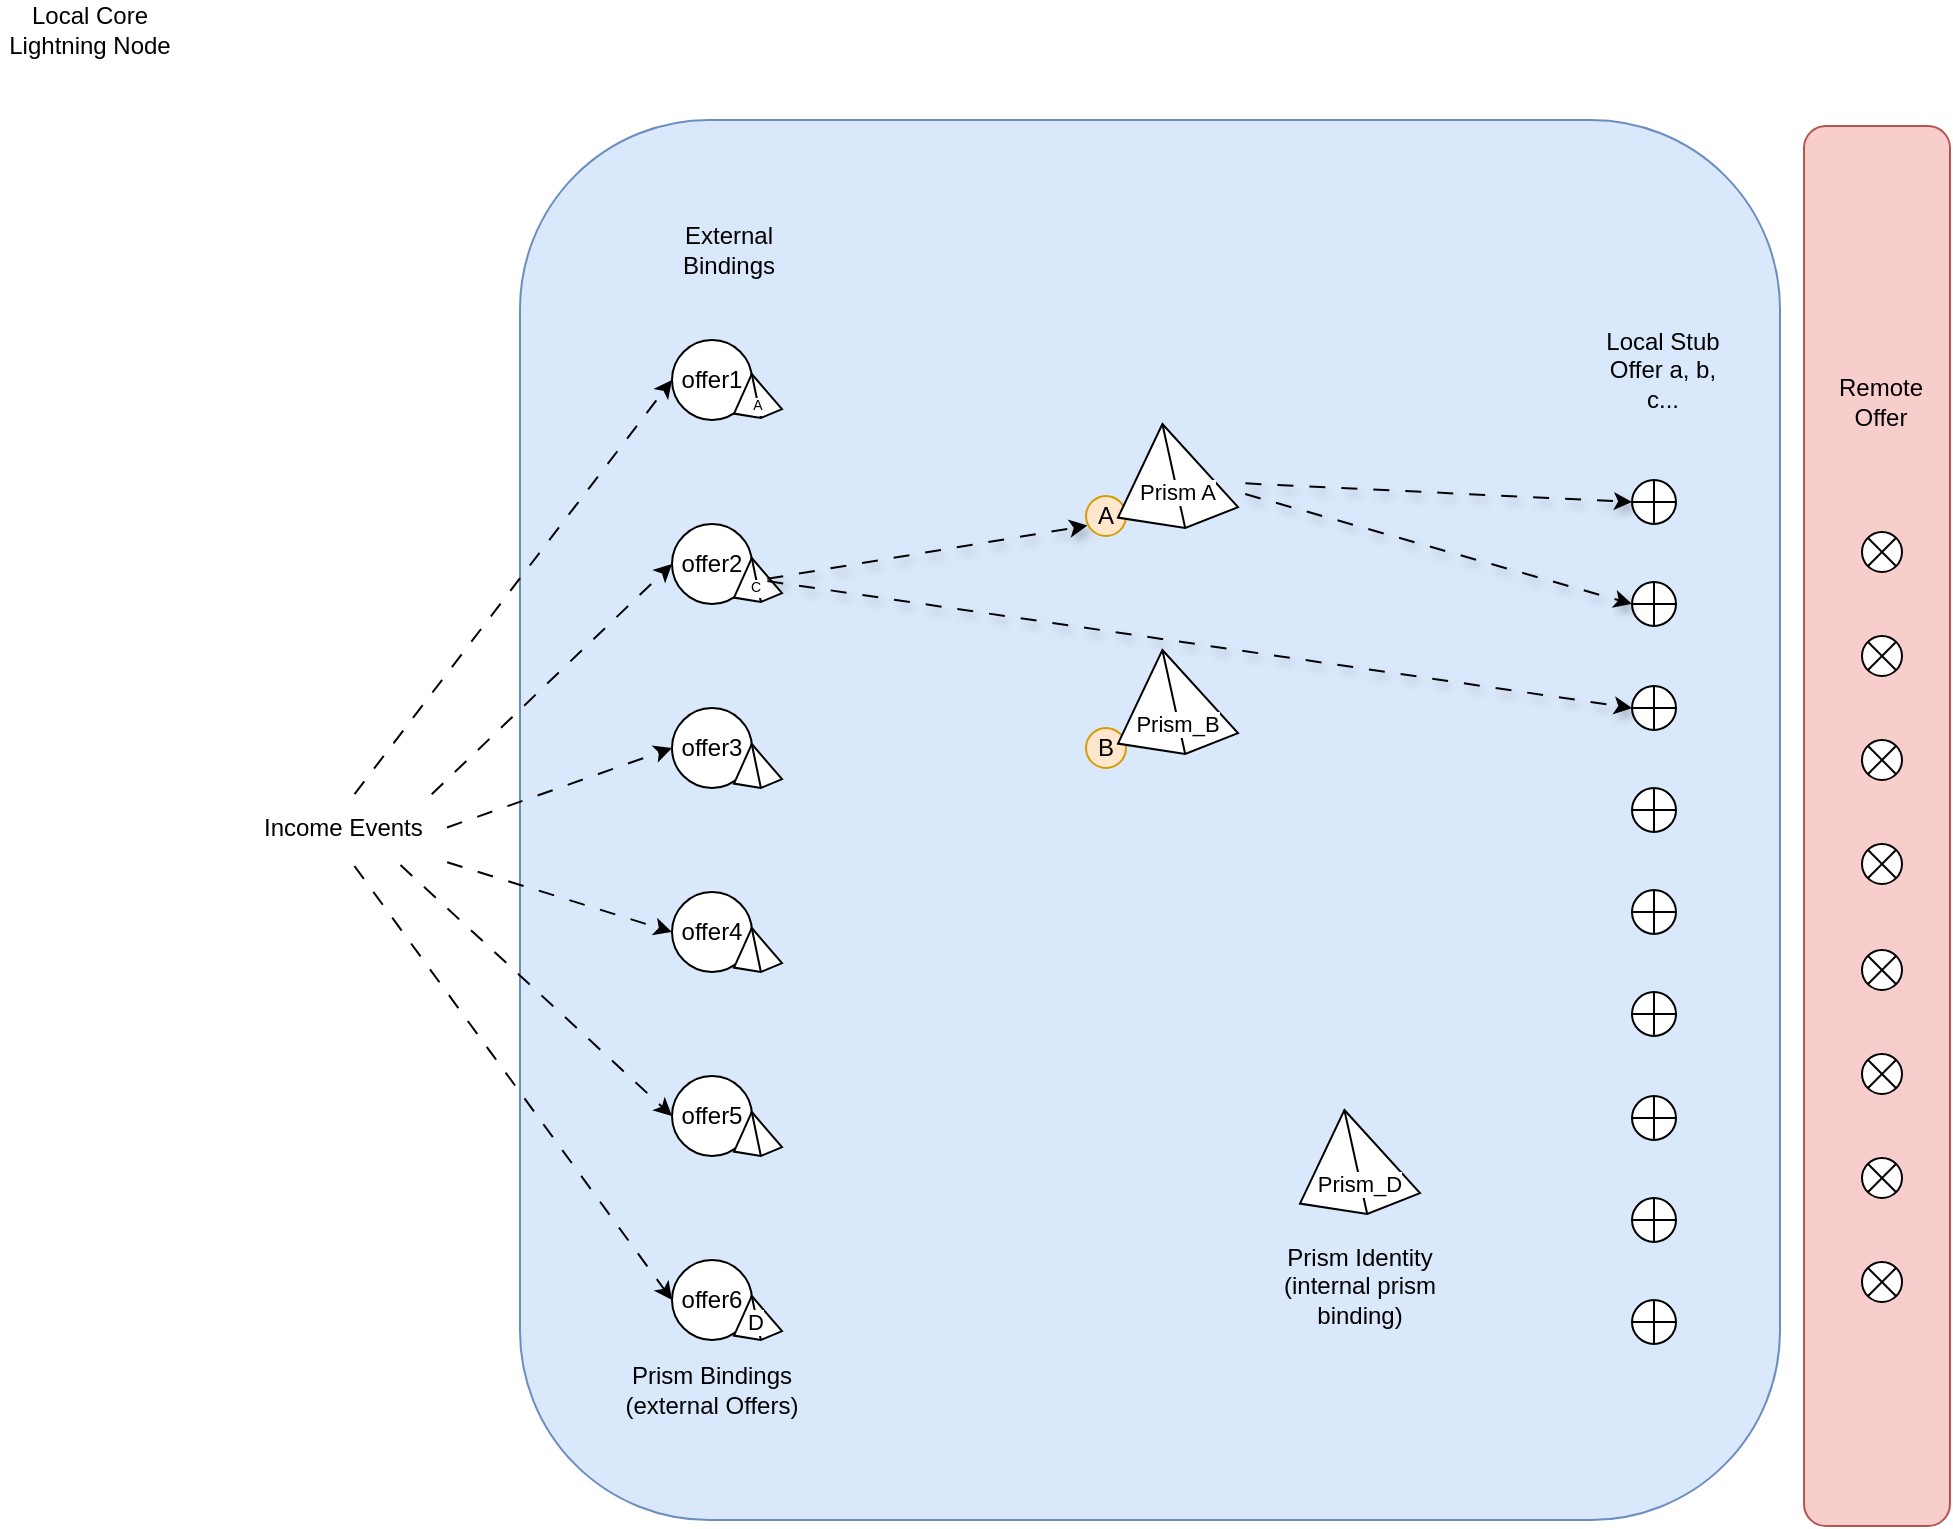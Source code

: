 <mxfile version="24.7.10">
  <diagram name="Page-1" id="5v8HJ1yWOcfsFn8PfRNU">
    <mxGraphModel dx="1948" dy="1653" grid="1" gridSize="10" guides="1" tooltips="1" connect="1" arrows="1" fold="1" page="1" pageScale="1" pageWidth="850" pageHeight="1100" math="0" shadow="0">
      <root>
        <mxCell id="0" />
        <mxCell id="1" parent="0" />
        <mxCell id="lW_S1ad1Wm1c-Adbqdd0-81" value="" style="rounded=1;whiteSpace=wrap;html=1;fillColor=#f8cecc;strokeColor=#b85450;" vertex="1" parent="1">
          <mxGeometry x="672" y="-77" width="73" height="700" as="geometry" />
        </mxCell>
        <mxCell id="lW_S1ad1Wm1c-Adbqdd0-80" value="" style="rounded=1;whiteSpace=wrap;html=1;fillColor=#dae8fc;strokeColor=#6c8ebf;" vertex="1" parent="1">
          <mxGeometry x="30" y="-80" width="630" height="700" as="geometry" />
        </mxCell>
        <mxCell id="lW_S1ad1Wm1c-Adbqdd0-2" value="offer6" style="ellipse;whiteSpace=wrap;html=1;aspect=fixed;direction=south;" vertex="1" parent="1">
          <mxGeometry x="106" y="490" width="40" height="40" as="geometry" />
        </mxCell>
        <mxCell id="lW_S1ad1Wm1c-Adbqdd0-3" value="offer5" style="ellipse;whiteSpace=wrap;html=1;aspect=fixed;direction=south;" vertex="1" parent="1">
          <mxGeometry x="106" y="398" width="40" height="40" as="geometry" />
        </mxCell>
        <mxCell id="lW_S1ad1Wm1c-Adbqdd0-4" value="offer4" style="ellipse;whiteSpace=wrap;html=1;aspect=fixed;direction=south;" vertex="1" parent="1">
          <mxGeometry x="106" y="306" width="40" height="40" as="geometry" />
        </mxCell>
        <mxCell id="lW_S1ad1Wm1c-Adbqdd0-5" value="offer3" style="ellipse;whiteSpace=wrap;html=1;aspect=fixed;direction=south;" vertex="1" parent="1">
          <mxGeometry x="106" y="214" width="40" height="40" as="geometry" />
        </mxCell>
        <mxCell id="lW_S1ad1Wm1c-Adbqdd0-6" value="offer2" style="ellipse;whiteSpace=wrap;html=1;aspect=fixed;direction=south;" vertex="1" parent="1">
          <mxGeometry x="106" y="122" width="40" height="40" as="geometry" />
        </mxCell>
        <mxCell id="lW_S1ad1Wm1c-Adbqdd0-7" value="offer1" style="ellipse;whiteSpace=wrap;html=1;aspect=fixed;direction=south;" vertex="1" parent="1">
          <mxGeometry x="106" y="30" width="40" height="40" as="geometry" />
        </mxCell>
        <mxCell id="lW_S1ad1Wm1c-Adbqdd0-50" value="" style="verticalLabelPosition=bottom;verticalAlign=top;html=1;shape=mxgraph.basic.pyramid;dx1=0.37;dx2=0.56;dy1=0.9;dy2=0.8;" vertex="1" parent="1">
          <mxGeometry x="420" y="415" width="60" height="52" as="geometry" />
        </mxCell>
        <mxCell id="lW_S1ad1Wm1c-Adbqdd0-51" value="Local Core Lightning Node" style="text;html=1;align=center;verticalAlign=middle;whiteSpace=wrap;rounded=0;" vertex="1" parent="1">
          <mxGeometry x="-230" y="-140" width="90" height="30" as="geometry" />
        </mxCell>
        <mxCell id="lW_S1ad1Wm1c-Adbqdd0-53" value="Income Events" style="text;html=1;whiteSpace=wrap;overflow=hidden;rounded=0;" vertex="1" parent="1">
          <mxGeometry x="-100" y="260" width="90" height="30" as="geometry" />
        </mxCell>
        <mxCell id="lW_S1ad1Wm1c-Adbqdd0-54" value="" style="endArrow=classic;html=1;rounded=0;exitX=0.5;exitY=0;exitDx=0;exitDy=0;entryX=0.5;entryY=1;entryDx=0;entryDy=0;flowAnimation=1;" edge="1" parent="1" source="lW_S1ad1Wm1c-Adbqdd0-53" target="lW_S1ad1Wm1c-Adbqdd0-7">
          <mxGeometry width="50" height="50" relative="1" as="geometry">
            <mxPoint x="240" y="240" as="sourcePoint" />
            <mxPoint x="290" y="190" as="targetPoint" />
          </mxGeometry>
        </mxCell>
        <mxCell id="lW_S1ad1Wm1c-Adbqdd0-55" value="" style="endArrow=classic;html=1;rounded=0;exitX=0.924;exitY=-0.01;exitDx=0;exitDy=0;entryX=0.5;entryY=1;entryDx=0;entryDy=0;exitPerimeter=0;flowAnimation=1;" edge="1" parent="1" source="lW_S1ad1Wm1c-Adbqdd0-53" target="lW_S1ad1Wm1c-Adbqdd0-6">
          <mxGeometry width="50" height="50" relative="1" as="geometry">
            <mxPoint y="270" as="sourcePoint" />
            <mxPoint x="116" y="60" as="targetPoint" />
          </mxGeometry>
        </mxCell>
        <mxCell id="lW_S1ad1Wm1c-Adbqdd0-56" value="" style="endArrow=classic;html=1;rounded=0;exitX=1;exitY=0.5;exitDx=0;exitDy=0;entryX=0.5;entryY=1;entryDx=0;entryDy=0;flowAnimation=1;" edge="1" parent="1" source="lW_S1ad1Wm1c-Adbqdd0-53" target="lW_S1ad1Wm1c-Adbqdd0-5">
          <mxGeometry width="50" height="50" relative="1" as="geometry">
            <mxPoint x="10" y="280" as="sourcePoint" />
            <mxPoint x="126" y="70" as="targetPoint" />
          </mxGeometry>
        </mxCell>
        <mxCell id="lW_S1ad1Wm1c-Adbqdd0-57" value="" style="endArrow=classic;html=1;rounded=0;exitX=1;exitY=1;exitDx=0;exitDy=0;entryX=0.5;entryY=1;entryDx=0;entryDy=0;flowAnimation=1;" edge="1" parent="1" source="lW_S1ad1Wm1c-Adbqdd0-53" target="lW_S1ad1Wm1c-Adbqdd0-4">
          <mxGeometry width="50" height="50" relative="1" as="geometry">
            <mxPoint x="20" y="290" as="sourcePoint" />
            <mxPoint x="136" y="80" as="targetPoint" />
          </mxGeometry>
        </mxCell>
        <mxCell id="lW_S1ad1Wm1c-Adbqdd0-58" value="" style="endArrow=classic;html=1;rounded=0;exitX=0.75;exitY=1;exitDx=0;exitDy=0;entryX=0.5;entryY=1;entryDx=0;entryDy=0;flowAnimation=1;" edge="1" parent="1" source="lW_S1ad1Wm1c-Adbqdd0-53" target="lW_S1ad1Wm1c-Adbqdd0-3">
          <mxGeometry width="50" height="50" relative="1" as="geometry">
            <mxPoint x="30" y="300" as="sourcePoint" />
            <mxPoint x="146" y="90" as="targetPoint" />
          </mxGeometry>
        </mxCell>
        <mxCell id="lW_S1ad1Wm1c-Adbqdd0-59" value="" style="endArrow=classic;html=1;rounded=0;exitX=0.5;exitY=1;exitDx=0;exitDy=0;entryX=0.5;entryY=1;entryDx=0;entryDy=0;flowAnimation=1;" edge="1" parent="1" source="lW_S1ad1Wm1c-Adbqdd0-53" target="lW_S1ad1Wm1c-Adbqdd0-2">
          <mxGeometry width="50" height="50" relative="1" as="geometry">
            <mxPoint x="40" y="310" as="sourcePoint" />
            <mxPoint x="156" y="100" as="targetPoint" />
          </mxGeometry>
        </mxCell>
        <mxCell id="lW_S1ad1Wm1c-Adbqdd0-61" value="Prism Identity (internal prism binding)" style="text;html=1;align=center;verticalAlign=middle;whiteSpace=wrap;rounded=0;" vertex="1" parent="1">
          <mxGeometry x="405" y="488" width="90" height="30" as="geometry" />
        </mxCell>
        <mxCell id="lW_S1ad1Wm1c-Adbqdd0-63" value="" style="verticalLabelPosition=bottom;verticalAlign=top;html=1;shape=mxgraph.basic.pyramid;dx1=0.37;dx2=0.56;dy1=0.9;dy2=0.8;" vertex="1" parent="1">
          <mxGeometry x="137" y="47" width="24" height="22" as="geometry" />
        </mxCell>
        <mxCell id="lW_S1ad1Wm1c-Adbqdd0-65" value="" style="verticalLabelPosition=bottom;verticalAlign=top;html=1;shape=mxgraph.basic.pyramid;dx1=0.37;dx2=0.56;dy1=0.9;dy2=0.8;" vertex="1" parent="1">
          <mxGeometry x="137" y="139" width="24" height="22" as="geometry" />
        </mxCell>
        <mxCell id="lW_S1ad1Wm1c-Adbqdd0-66" value="" style="verticalLabelPosition=bottom;verticalAlign=top;html=1;shape=mxgraph.basic.pyramid;dx1=0.37;dx2=0.56;dy1=0.9;dy2=0.8;" vertex="1" parent="1">
          <mxGeometry x="137" y="232" width="24" height="22" as="geometry" />
        </mxCell>
        <mxCell id="lW_S1ad1Wm1c-Adbqdd0-67" value="" style="verticalLabelPosition=bottom;verticalAlign=top;html=1;shape=mxgraph.basic.pyramid;dx1=0.37;dx2=0.56;dy1=0.9;dy2=0.8;" vertex="1" parent="1">
          <mxGeometry x="137" y="324" width="24" height="22" as="geometry" />
        </mxCell>
        <mxCell id="lW_S1ad1Wm1c-Adbqdd0-68" value="" style="verticalLabelPosition=bottom;verticalAlign=top;html=1;shape=mxgraph.basic.pyramid;dx1=0.37;dx2=0.56;dy1=0.9;dy2=0.8;" vertex="1" parent="1">
          <mxGeometry x="137" y="416" width="24" height="22" as="geometry" />
        </mxCell>
        <mxCell id="lW_S1ad1Wm1c-Adbqdd0-70" value="" style="verticalLabelPosition=bottom;verticalAlign=top;html=1;shape=mxgraph.basic.pyramid;dx1=0.37;dx2=0.56;dy1=0.9;dy2=0.8;" vertex="1" parent="1">
          <mxGeometry x="137" y="508" width="24" height="22" as="geometry" />
        </mxCell>
        <mxCell id="lW_S1ad1Wm1c-Adbqdd0-71" value="" style="shape=orEllipse;perimeter=ellipsePerimeter;whiteSpace=wrap;html=1;backgroundOutline=1;" vertex="1" parent="1">
          <mxGeometry x="586" y="100" width="22" height="22" as="geometry" />
        </mxCell>
        <mxCell id="lW_S1ad1Wm1c-Adbqdd0-78" value="Local Stub Offer a, b, c..." style="text;html=1;align=center;verticalAlign=middle;whiteSpace=wrap;rounded=0;" vertex="1" parent="1">
          <mxGeometry x="567" y="30" width="69" height="30" as="geometry" />
        </mxCell>
        <mxCell id="lW_S1ad1Wm1c-Adbqdd0-79" value="Prism Bindings (external Offers)" style="text;html=1;align=center;verticalAlign=middle;whiteSpace=wrap;rounded=0;" vertex="1" parent="1">
          <mxGeometry x="81" y="540" width="90" height="30" as="geometry" />
        </mxCell>
        <mxCell id="lW_S1ad1Wm1c-Adbqdd0-84" value="" style="shape=orEllipse;perimeter=ellipsePerimeter;whiteSpace=wrap;html=1;backgroundOutline=1;" vertex="1" parent="1">
          <mxGeometry x="586" y="305" width="22" height="22" as="geometry" />
        </mxCell>
        <mxCell id="lW_S1ad1Wm1c-Adbqdd0-85" value="" style="shape=orEllipse;perimeter=ellipsePerimeter;whiteSpace=wrap;html=1;backgroundOutline=1;" vertex="1" parent="1">
          <mxGeometry x="586" y="408" width="22" height="22" as="geometry" />
        </mxCell>
        <mxCell id="lW_S1ad1Wm1c-Adbqdd0-86" value="" style="shape=orEllipse;perimeter=ellipsePerimeter;whiteSpace=wrap;html=1;backgroundOutline=1;" vertex="1" parent="1">
          <mxGeometry x="586" y="510" width="22" height="22" as="geometry" />
        </mxCell>
        <mxCell id="lW_S1ad1Wm1c-Adbqdd0-88" value="Remote Offer" style="text;html=1;align=center;verticalAlign=middle;whiteSpace=wrap;rounded=0;" vertex="1" parent="1">
          <mxGeometry x="676" y="46" width="69" height="30" as="geometry" />
        </mxCell>
        <mxCell id="lW_S1ad1Wm1c-Adbqdd0-91" value="" style="endArrow=classic;html=1;rounded=0;shadow=1;flowAnimation=1;entryX=0.739;entryY=0.965;entryDx=0;entryDy=0;entryPerimeter=0;" edge="1" parent="1" target="lW_S1ad1Wm1c-Adbqdd0-107">
          <mxGeometry width="50" height="50" relative="1" as="geometry">
            <mxPoint x="150" y="150" as="sourcePoint" />
            <mxPoint x="200" y="100" as="targetPoint" />
          </mxGeometry>
        </mxCell>
        <mxCell id="lW_S1ad1Wm1c-Adbqdd0-93" value="" style="shape=orEllipse;perimeter=ellipsePerimeter;whiteSpace=wrap;html=1;backgroundOutline=1;" vertex="1" parent="1">
          <mxGeometry x="586" y="203" width="22" height="22" as="geometry" />
        </mxCell>
        <mxCell id="lW_S1ad1Wm1c-Adbqdd0-94" value="" style="shape=orEllipse;perimeter=ellipsePerimeter;whiteSpace=wrap;html=1;backgroundOutline=1;" vertex="1" parent="1">
          <mxGeometry x="586" y="151" width="22" height="22" as="geometry" />
        </mxCell>
        <mxCell id="lW_S1ad1Wm1c-Adbqdd0-95" value="" style="shape=orEllipse;perimeter=ellipsePerimeter;whiteSpace=wrap;html=1;backgroundOutline=1;" vertex="1" parent="1">
          <mxGeometry x="586" y="254" width="22" height="22" as="geometry" />
        </mxCell>
        <mxCell id="lW_S1ad1Wm1c-Adbqdd0-96" value="" style="shape=orEllipse;perimeter=ellipsePerimeter;whiteSpace=wrap;html=1;backgroundOutline=1;" vertex="1" parent="1">
          <mxGeometry x="586" y="356" width="22" height="22" as="geometry" />
        </mxCell>
        <mxCell id="lW_S1ad1Wm1c-Adbqdd0-97" value="" style="shape=orEllipse;perimeter=ellipsePerimeter;whiteSpace=wrap;html=1;backgroundOutline=1;" vertex="1" parent="1">
          <mxGeometry x="586" y="459" width="22" height="22" as="geometry" />
        </mxCell>
        <mxCell id="lW_S1ad1Wm1c-Adbqdd0-98" value="" style="endArrow=classic;html=1;rounded=0;shadow=1;flowAnimation=1;entryX=0;entryY=0.5;entryDx=0;entryDy=0;" edge="1" parent="1" target="lW_S1ad1Wm1c-Adbqdd0-93">
          <mxGeometry width="50" height="50" relative="1" as="geometry">
            <mxPoint x="150" y="150" as="sourcePoint" />
            <mxPoint x="304" y="134" as="targetPoint" />
          </mxGeometry>
        </mxCell>
        <mxCell id="lW_S1ad1Wm1c-Adbqdd0-99" value="Prism_A" style="text;html=1;align=center;verticalAlign=middle;whiteSpace=wrap;rounded=0;fontFamily=Helvetica;fontSize=11;fontColor=default;labelBackgroundColor=default;" vertex="1" parent="1">
          <mxGeometry x="329" y="94" width="60" height="30" as="geometry" />
        </mxCell>
        <mxCell id="lW_S1ad1Wm1c-Adbqdd0-102" value="Prism_D" style="text;html=1;align=center;verticalAlign=middle;whiteSpace=wrap;rounded=0;fontFamily=Helvetica;fontSize=11;fontColor=default;labelBackgroundColor=default;" vertex="1" parent="1">
          <mxGeometry x="420" y="437" width="60" height="30" as="geometry" />
        </mxCell>
        <mxCell id="lW_S1ad1Wm1c-Adbqdd0-103" value="D" style="text;html=1;align=center;verticalAlign=middle;whiteSpace=wrap;rounded=0;fontFamily=Helvetica;fontSize=11;fontColor=default;labelBackgroundColor=default;" vertex="1" parent="1">
          <mxGeometry x="118" y="506" width="60" height="30" as="geometry" />
        </mxCell>
        <mxCell id="lW_S1ad1Wm1c-Adbqdd0-104" value="A" style="text;html=1;align=center;verticalAlign=middle;whiteSpace=wrap;rounded=0;fontFamily=Helvetica;fontSize=7;fontColor=default;labelBackgroundColor=default;" vertex="1" parent="1">
          <mxGeometry x="119" y="48" width="60" height="30" as="geometry" />
        </mxCell>
        <mxCell id="lW_S1ad1Wm1c-Adbqdd0-105" value="C" style="text;html=1;align=center;verticalAlign=middle;whiteSpace=wrap;rounded=0;fontFamily=Helvetica;fontSize=7;fontColor=default;labelBackgroundColor=default;" vertex="1" parent="1">
          <mxGeometry x="118" y="139" width="60" height="30" as="geometry" />
        </mxCell>
        <mxCell id="lW_S1ad1Wm1c-Adbqdd0-106" value="External Bindings" style="text;html=1;align=center;verticalAlign=middle;whiteSpace=wrap;rounded=0;" vertex="1" parent="1">
          <mxGeometry x="100" y="-30" width="69" height="30" as="geometry" />
        </mxCell>
        <mxCell id="lW_S1ad1Wm1c-Adbqdd0-107" value="A" style="ellipse;whiteSpace=wrap;html=1;aspect=fixed;direction=south;fillColor=#ffe6cc;strokeColor=#d79b00;" vertex="1" parent="1">
          <mxGeometry x="313" y="108" width="20" height="20" as="geometry" />
        </mxCell>
        <mxCell id="lW_S1ad1Wm1c-Adbqdd0-46" value="" style="verticalLabelPosition=bottom;verticalAlign=top;html=1;shape=mxgraph.basic.pyramid;dx1=0.37;dx2=0.56;dy1=0.9;dy2=0.8;" vertex="1" parent="1">
          <mxGeometry x="329" y="72" width="60" height="52" as="geometry" />
        </mxCell>
        <mxCell id="lW_S1ad1Wm1c-Adbqdd0-110" value="Prism A" style="text;html=1;align=center;verticalAlign=middle;whiteSpace=wrap;rounded=0;fontFamily=Helvetica;fontSize=11;fontColor=default;labelBackgroundColor=default;" vertex="1" parent="1">
          <mxGeometry x="329" y="92" width="60" height="28" as="geometry" />
        </mxCell>
        <mxCell id="lW_S1ad1Wm1c-Adbqdd0-112" value="B" style="ellipse;whiteSpace=wrap;html=1;aspect=fixed;direction=south;fillColor=#ffe6cc;strokeColor=#d79b00;" vertex="1" parent="1">
          <mxGeometry x="313" y="224" width="20" height="20" as="geometry" />
        </mxCell>
        <mxCell id="lW_S1ad1Wm1c-Adbqdd0-48" value="" style="verticalLabelPosition=bottom;verticalAlign=top;html=1;shape=mxgraph.basic.pyramid;dx1=0.37;dx2=0.56;dy1=0.9;dy2=0.8;" vertex="1" parent="1">
          <mxGeometry x="329" y="185" width="60" height="52" as="geometry" />
        </mxCell>
        <mxCell id="lW_S1ad1Wm1c-Adbqdd0-100" value="Prism_B" style="text;html=1;align=center;verticalAlign=middle;whiteSpace=wrap;rounded=0;fontFamily=Helvetica;fontSize=11;fontColor=default;labelBackgroundColor=default;" vertex="1" parent="1">
          <mxGeometry x="329" y="207" width="60" height="30" as="geometry" />
        </mxCell>
        <mxCell id="lW_S1ad1Wm1c-Adbqdd0-113" value="" style="endArrow=classic;html=1;rounded=0;shadow=1;flowAnimation=1;entryX=0;entryY=0.5;entryDx=0;entryDy=0;exitX=1;exitY=0.5;exitDx=0;exitDy=0;" edge="1" parent="1" source="lW_S1ad1Wm1c-Adbqdd0-110" target="lW_S1ad1Wm1c-Adbqdd0-94">
          <mxGeometry width="50" height="50" relative="1" as="geometry">
            <mxPoint x="160" y="160" as="sourcePoint" />
            <mxPoint x="260" y="101" as="targetPoint" />
          </mxGeometry>
        </mxCell>
        <mxCell id="lW_S1ad1Wm1c-Adbqdd0-114" value="" style="endArrow=classic;html=1;rounded=0;shadow=1;flowAnimation=1;entryX=0;entryY=0.5;entryDx=0;entryDy=0;exitX=1;exitY=0.25;exitDx=0;exitDy=0;" edge="1" parent="1" source="lW_S1ad1Wm1c-Adbqdd0-99" target="lW_S1ad1Wm1c-Adbqdd0-71">
          <mxGeometry width="50" height="50" relative="1" as="geometry">
            <mxPoint x="330" y="110" as="sourcePoint" />
            <mxPoint x="596" y="224" as="targetPoint" />
          </mxGeometry>
        </mxCell>
        <mxCell id="lW_S1ad1Wm1c-Adbqdd0-115" value="" style="shape=sumEllipse;perimeter=ellipsePerimeter;whiteSpace=wrap;html=1;backgroundOutline=1;fontFamily=Helvetica;fontSize=11;fontColor=default;labelBackgroundColor=default;" vertex="1" parent="1">
          <mxGeometry x="701" y="178" width="20" height="20" as="geometry" />
        </mxCell>
        <mxCell id="lW_S1ad1Wm1c-Adbqdd0-116" value="" style="shape=sumEllipse;perimeter=ellipsePerimeter;whiteSpace=wrap;html=1;backgroundOutline=1;fontFamily=Helvetica;fontSize=11;fontColor=default;labelBackgroundColor=default;" vertex="1" parent="1">
          <mxGeometry x="701" y="126" width="20" height="20" as="geometry" />
        </mxCell>
        <mxCell id="lW_S1ad1Wm1c-Adbqdd0-117" value="" style="shape=sumEllipse;perimeter=ellipsePerimeter;whiteSpace=wrap;html=1;backgroundOutline=1;fontFamily=Helvetica;fontSize=11;fontColor=default;labelBackgroundColor=default;" vertex="1" parent="1">
          <mxGeometry x="701" y="230" width="20" height="20" as="geometry" />
        </mxCell>
        <mxCell id="lW_S1ad1Wm1c-Adbqdd0-118" value="" style="shape=sumEllipse;perimeter=ellipsePerimeter;whiteSpace=wrap;html=1;backgroundOutline=1;fontFamily=Helvetica;fontSize=11;fontColor=default;labelBackgroundColor=default;" vertex="1" parent="1">
          <mxGeometry x="701" y="282" width="20" height="20" as="geometry" />
        </mxCell>
        <mxCell id="lW_S1ad1Wm1c-Adbqdd0-119" value="" style="shape=sumEllipse;perimeter=ellipsePerimeter;whiteSpace=wrap;html=1;backgroundOutline=1;fontFamily=Helvetica;fontSize=11;fontColor=default;labelBackgroundColor=default;" vertex="1" parent="1">
          <mxGeometry x="701" y="335" width="20" height="20" as="geometry" />
        </mxCell>
        <mxCell id="lW_S1ad1Wm1c-Adbqdd0-120" value="" style="shape=sumEllipse;perimeter=ellipsePerimeter;whiteSpace=wrap;html=1;backgroundOutline=1;fontFamily=Helvetica;fontSize=11;fontColor=default;labelBackgroundColor=default;" vertex="1" parent="1">
          <mxGeometry x="701" y="387" width="20" height="20" as="geometry" />
        </mxCell>
        <mxCell id="lW_S1ad1Wm1c-Adbqdd0-121" value="" style="shape=sumEllipse;perimeter=ellipsePerimeter;whiteSpace=wrap;html=1;backgroundOutline=1;fontFamily=Helvetica;fontSize=11;fontColor=default;labelBackgroundColor=default;" vertex="1" parent="1">
          <mxGeometry x="701" y="439" width="20" height="20" as="geometry" />
        </mxCell>
        <mxCell id="lW_S1ad1Wm1c-Adbqdd0-122" value="" style="shape=sumEllipse;perimeter=ellipsePerimeter;whiteSpace=wrap;html=1;backgroundOutline=1;fontFamily=Helvetica;fontSize=11;fontColor=default;labelBackgroundColor=default;" vertex="1" parent="1">
          <mxGeometry x="701" y="491" width="20" height="20" as="geometry" />
        </mxCell>
      </root>
    </mxGraphModel>
  </diagram>
</mxfile>
